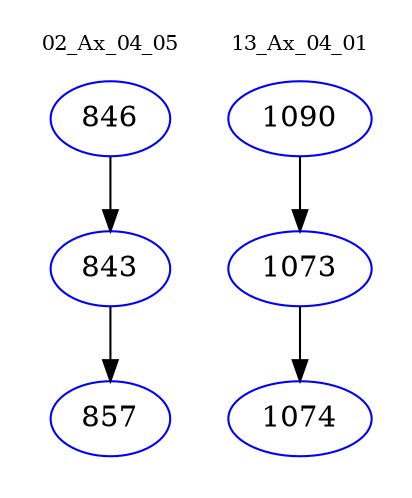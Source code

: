 digraph{
subgraph cluster_0 {
color = white
label = "02_Ax_04_05";
fontsize=10;
T0_846 [label="846", color="blue"]
T0_846 -> T0_843 [color="black"]
T0_843 [label="843", color="blue"]
T0_843 -> T0_857 [color="black"]
T0_857 [label="857", color="blue"]
}
subgraph cluster_1 {
color = white
label = "13_Ax_04_01";
fontsize=10;
T1_1090 [label="1090", color="blue"]
T1_1090 -> T1_1073 [color="black"]
T1_1073 [label="1073", color="blue"]
T1_1073 -> T1_1074 [color="black"]
T1_1074 [label="1074", color="blue"]
}
}
